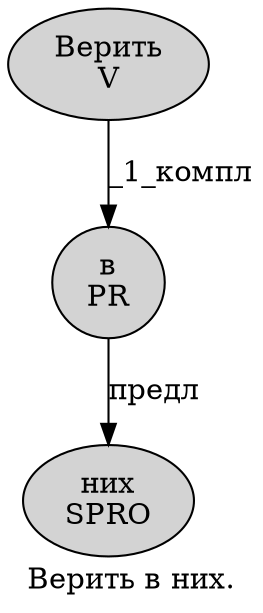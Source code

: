 digraph SENTENCE_1675 {
	graph [label="Верить в них."]
	node [style=filled]
		0 [label="Верить
V" color="" fillcolor=lightgray penwidth=1 shape=ellipse]
		1 [label="в
PR" color="" fillcolor=lightgray penwidth=1 shape=ellipse]
		2 [label="них
SPRO" color="" fillcolor=lightgray penwidth=1 shape=ellipse]
			1 -> 2 [label="предл"]
			0 -> 1 [label="_1_компл"]
}